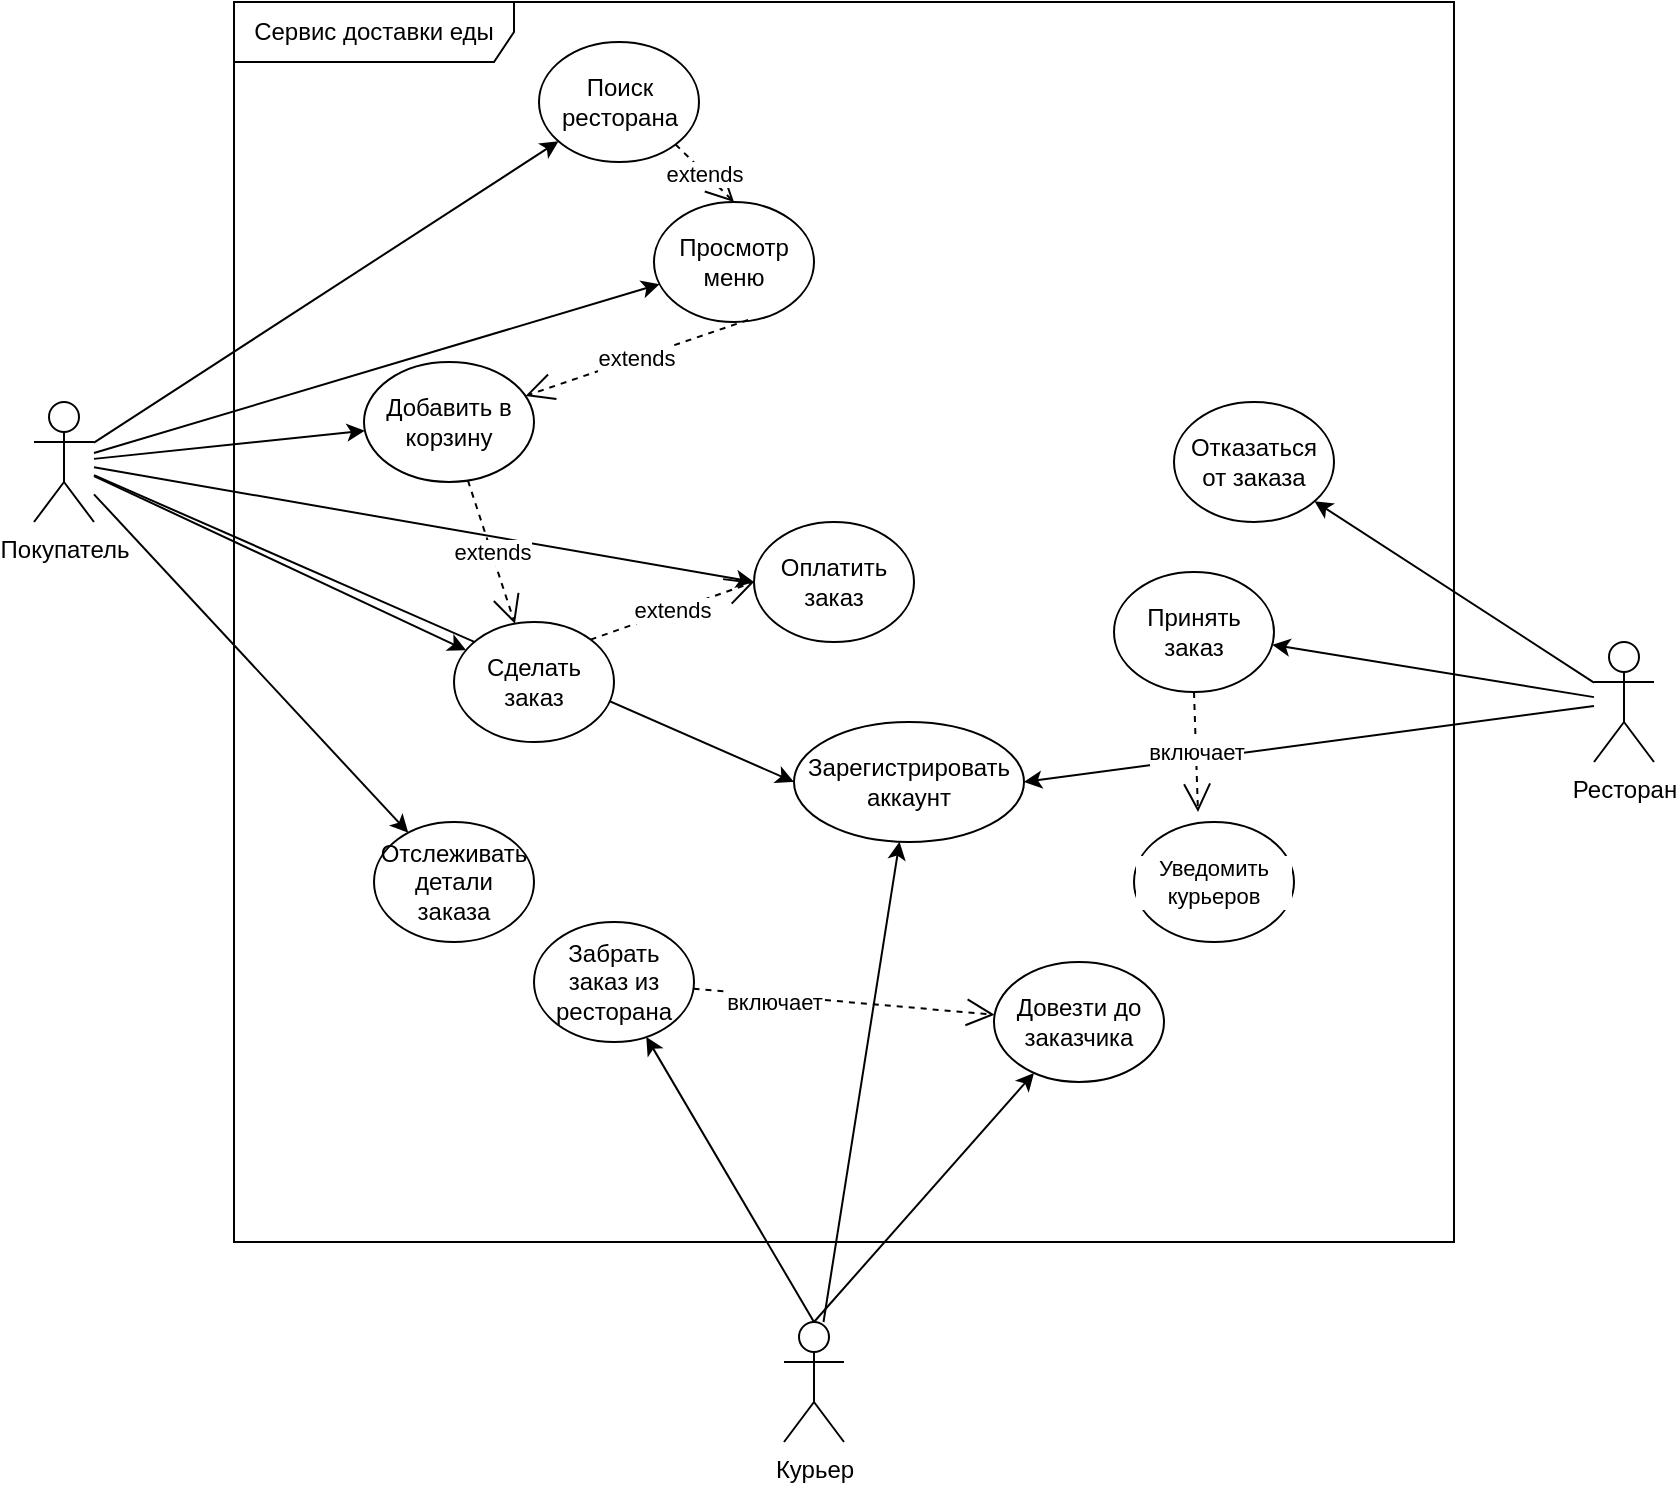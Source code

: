<mxfile version="24.3.1" type="device">
  <diagram name="Page-1" id="7R2a8si4E6ccmVrCkLdH">
    <mxGraphModel dx="1690" dy="941" grid="1" gridSize="10" guides="1" tooltips="1" connect="1" arrows="1" fold="1" page="1" pageScale="1" pageWidth="850" pageHeight="1100" math="0" shadow="0">
      <root>
        <mxCell id="0" />
        <mxCell id="1" parent="0" />
        <mxCell id="QOFDVZgyRsEB73rrlBwC-34" style="rounded=0;orthogonalLoop=1;jettySize=auto;html=1;" edge="1" parent="1" source="QOFDVZgyRsEB73rrlBwC-1" target="QOFDVZgyRsEB73rrlBwC-9">
          <mxGeometry relative="1" as="geometry" />
        </mxCell>
        <mxCell id="QOFDVZgyRsEB73rrlBwC-36" style="rounded=0;orthogonalLoop=1;jettySize=auto;html=1;" edge="1" parent="1" source="QOFDVZgyRsEB73rrlBwC-1" target="QOFDVZgyRsEB73rrlBwC-7">
          <mxGeometry relative="1" as="geometry" />
        </mxCell>
        <mxCell id="QOFDVZgyRsEB73rrlBwC-38" style="edgeStyle=none;rounded=0;orthogonalLoop=1;jettySize=auto;html=1;strokeColor=default;align=center;verticalAlign=middle;fontFamily=Helvetica;fontSize=11;fontColor=default;labelBackgroundColor=default;endArrow=classic;" edge="1" parent="1" source="QOFDVZgyRsEB73rrlBwC-1" target="QOFDVZgyRsEB73rrlBwC-6">
          <mxGeometry relative="1" as="geometry" />
        </mxCell>
        <mxCell id="QOFDVZgyRsEB73rrlBwC-39" style="edgeStyle=none;rounded=0;orthogonalLoop=1;jettySize=auto;html=1;entryX=0;entryY=0.5;entryDx=0;entryDy=0;strokeColor=default;align=center;verticalAlign=middle;fontFamily=Helvetica;fontSize=11;fontColor=default;labelBackgroundColor=default;endArrow=classic;" edge="1" parent="1" source="QOFDVZgyRsEB73rrlBwC-1" target="QOFDVZgyRsEB73rrlBwC-12">
          <mxGeometry relative="1" as="geometry" />
        </mxCell>
        <mxCell id="QOFDVZgyRsEB73rrlBwC-41" style="edgeStyle=none;rounded=0;orthogonalLoop=1;jettySize=auto;html=1;strokeColor=default;align=center;verticalAlign=middle;fontFamily=Helvetica;fontSize=11;fontColor=default;labelBackgroundColor=default;endArrow=classic;" edge="1" parent="1" source="QOFDVZgyRsEB73rrlBwC-1" target="QOFDVZgyRsEB73rrlBwC-10">
          <mxGeometry relative="1" as="geometry" />
        </mxCell>
        <mxCell id="QOFDVZgyRsEB73rrlBwC-42" style="edgeStyle=none;rounded=0;orthogonalLoop=1;jettySize=auto;html=1;strokeColor=default;align=center;verticalAlign=middle;fontFamily=Helvetica;fontSize=11;fontColor=default;labelBackgroundColor=default;endArrow=classic;" edge="1" parent="1" source="QOFDVZgyRsEB73rrlBwC-1" target="QOFDVZgyRsEB73rrlBwC-11">
          <mxGeometry relative="1" as="geometry" />
        </mxCell>
        <mxCell id="QOFDVZgyRsEB73rrlBwC-43" style="edgeStyle=none;rounded=0;orthogonalLoop=1;jettySize=auto;html=1;entryX=0;entryY=0.5;entryDx=0;entryDy=0;strokeColor=default;align=center;verticalAlign=middle;fontFamily=Helvetica;fontSize=11;fontColor=default;labelBackgroundColor=default;endArrow=classic;" edge="1" parent="1" source="QOFDVZgyRsEB73rrlBwC-1" target="QOFDVZgyRsEB73rrlBwC-14">
          <mxGeometry relative="1" as="geometry" />
        </mxCell>
        <mxCell id="QOFDVZgyRsEB73rrlBwC-1" value="Покупатель" style="shape=umlActor;verticalLabelPosition=bottom;verticalAlign=top;html=1;outlineConnect=0;" vertex="1" parent="1">
          <mxGeometry x="10" y="220" width="30" height="60" as="geometry" />
        </mxCell>
        <mxCell id="QOFDVZgyRsEB73rrlBwC-33" style="rounded=0;orthogonalLoop=1;jettySize=auto;html=1;entryX=1;entryY=0.5;entryDx=0;entryDy=0;" edge="1" parent="1" source="QOFDVZgyRsEB73rrlBwC-3" target="QOFDVZgyRsEB73rrlBwC-12">
          <mxGeometry relative="1" as="geometry" />
        </mxCell>
        <mxCell id="QOFDVZgyRsEB73rrlBwC-44" style="edgeStyle=none;rounded=0;orthogonalLoop=1;jettySize=auto;html=1;strokeColor=default;align=center;verticalAlign=middle;fontFamily=Helvetica;fontSize=11;fontColor=default;labelBackgroundColor=default;endArrow=classic;" edge="1" parent="1" source="QOFDVZgyRsEB73rrlBwC-3" target="QOFDVZgyRsEB73rrlBwC-15">
          <mxGeometry relative="1" as="geometry" />
        </mxCell>
        <mxCell id="QOFDVZgyRsEB73rrlBwC-45" style="edgeStyle=none;rounded=0;orthogonalLoop=1;jettySize=auto;html=1;strokeColor=default;align=center;verticalAlign=middle;fontFamily=Helvetica;fontSize=11;fontColor=default;labelBackgroundColor=default;endArrow=classic;" edge="1" parent="1" source="QOFDVZgyRsEB73rrlBwC-3" target="QOFDVZgyRsEB73rrlBwC-13">
          <mxGeometry relative="1" as="geometry" />
        </mxCell>
        <mxCell id="QOFDVZgyRsEB73rrlBwC-3" value="Ресторан" style="shape=umlActor;verticalLabelPosition=bottom;verticalAlign=top;html=1;outlineConnect=0;" vertex="1" parent="1">
          <mxGeometry x="790" y="340" width="30" height="60" as="geometry" />
        </mxCell>
        <mxCell id="QOFDVZgyRsEB73rrlBwC-21" style="rounded=0;orthogonalLoop=1;jettySize=auto;html=1;exitX=0.5;exitY=0;exitDx=0;exitDy=0;exitPerimeter=0;" edge="1" parent="1" source="QOFDVZgyRsEB73rrlBwC-4" target="QOFDVZgyRsEB73rrlBwC-16">
          <mxGeometry relative="1" as="geometry" />
        </mxCell>
        <mxCell id="QOFDVZgyRsEB73rrlBwC-23" style="rounded=0;orthogonalLoop=1;jettySize=auto;html=1;exitX=0.5;exitY=0;exitDx=0;exitDy=0;exitPerimeter=0;" edge="1" parent="1" source="QOFDVZgyRsEB73rrlBwC-4" target="QOFDVZgyRsEB73rrlBwC-17">
          <mxGeometry relative="1" as="geometry" />
        </mxCell>
        <mxCell id="QOFDVZgyRsEB73rrlBwC-35" style="rounded=0;orthogonalLoop=1;jettySize=auto;html=1;" edge="1" parent="1" source="QOFDVZgyRsEB73rrlBwC-4" target="QOFDVZgyRsEB73rrlBwC-12">
          <mxGeometry relative="1" as="geometry" />
        </mxCell>
        <mxCell id="QOFDVZgyRsEB73rrlBwC-4" value="Курьер" style="shape=umlActor;verticalLabelPosition=bottom;verticalAlign=top;html=1;outlineConnect=0;" vertex="1" parent="1">
          <mxGeometry x="385" y="680" width="30" height="60" as="geometry" />
        </mxCell>
        <mxCell id="QOFDVZgyRsEB73rrlBwC-6" value="Отслеживать детали заказа" style="ellipse;whiteSpace=wrap;html=1;" vertex="1" parent="1">
          <mxGeometry x="180" y="430" width="80" height="60" as="geometry" />
        </mxCell>
        <mxCell id="QOFDVZgyRsEB73rrlBwC-7" value="Просмотр меню " style="ellipse;whiteSpace=wrap;html=1;" vertex="1" parent="1">
          <mxGeometry x="320" y="120" width="80" height="60" as="geometry" />
        </mxCell>
        <mxCell id="QOFDVZgyRsEB73rrlBwC-9" value="Поиск ресторана" style="ellipse;whiteSpace=wrap;html=1;" vertex="1" parent="1">
          <mxGeometry x="262.5" y="40" width="80" height="60" as="geometry" />
        </mxCell>
        <mxCell id="QOFDVZgyRsEB73rrlBwC-10" value="Добавить в корзину" style="ellipse;whiteSpace=wrap;html=1;" vertex="1" parent="1">
          <mxGeometry x="175" y="200" width="85" height="60" as="geometry" />
        </mxCell>
        <mxCell id="QOFDVZgyRsEB73rrlBwC-11" value="Сделать заказ" style="ellipse;whiteSpace=wrap;html=1;" vertex="1" parent="1">
          <mxGeometry x="220" y="330" width="80" height="60" as="geometry" />
        </mxCell>
        <mxCell id="QOFDVZgyRsEB73rrlBwC-12" value="Зарегистрировать аккаунт" style="ellipse;whiteSpace=wrap;html=1;" vertex="1" parent="1">
          <mxGeometry x="390" y="380" width="115" height="60" as="geometry" />
        </mxCell>
        <mxCell id="QOFDVZgyRsEB73rrlBwC-13" value="Принять заказ" style="ellipse;whiteSpace=wrap;html=1;" vertex="1" parent="1">
          <mxGeometry x="550" y="305" width="80" height="60" as="geometry" />
        </mxCell>
        <mxCell id="QOFDVZgyRsEB73rrlBwC-14" value="Оплатить заказ" style="ellipse;whiteSpace=wrap;html=1;" vertex="1" parent="1">
          <mxGeometry x="370" y="280" width="80" height="60" as="geometry" />
        </mxCell>
        <mxCell id="QOFDVZgyRsEB73rrlBwC-15" value="Отказаться от заказа" style="ellipse;whiteSpace=wrap;html=1;" vertex="1" parent="1">
          <mxGeometry x="580" y="220" width="80" height="60" as="geometry" />
        </mxCell>
        <mxCell id="QOFDVZgyRsEB73rrlBwC-16" value="Забрать заказ из ресторана" style="ellipse;whiteSpace=wrap;html=1;" vertex="1" parent="1">
          <mxGeometry x="260" y="480" width="80" height="60" as="geometry" />
        </mxCell>
        <mxCell id="QOFDVZgyRsEB73rrlBwC-17" value="Довезти до заказчика" style="ellipse;whiteSpace=wrap;html=1;" vertex="1" parent="1">
          <mxGeometry x="490" y="500" width="85" height="60" as="geometry" />
        </mxCell>
        <mxCell id="QOFDVZgyRsEB73rrlBwC-26" value="Сервис доставки еды" style="shape=umlFrame;whiteSpace=wrap;html=1;pointerEvents=0;width=140;height=30;" vertex="1" parent="1">
          <mxGeometry x="110" y="20" width="610" height="620" as="geometry" />
        </mxCell>
        <mxCell id="QOFDVZgyRsEB73rrlBwC-27" value="включает" style="endArrow=open;endSize=12;dashed=1;html=1;rounded=0;" edge="1" parent="1" source="QOFDVZgyRsEB73rrlBwC-16" target="QOFDVZgyRsEB73rrlBwC-17">
          <mxGeometry x="-0.462" y="-3" width="160" relative="1" as="geometry">
            <mxPoint x="400" y="390" as="sourcePoint" />
            <mxPoint x="507.33" y="413.14" as="targetPoint" />
            <mxPoint as="offset" />
          </mxGeometry>
        </mxCell>
        <mxCell id="QOFDVZgyRsEB73rrlBwC-46" value="Уведомить курьеров" style="ellipse;whiteSpace=wrap;html=1;fontFamily=Helvetica;fontSize=11;fontColor=default;labelBackgroundColor=default;" vertex="1" parent="1">
          <mxGeometry x="560" y="430" width="80" height="60" as="geometry" />
        </mxCell>
        <mxCell id="QOFDVZgyRsEB73rrlBwC-47" value="включает" style="endArrow=open;endSize=12;dashed=1;html=1;rounded=0;strokeColor=default;align=center;verticalAlign=middle;fontFamily=Helvetica;fontSize=11;fontColor=default;labelBackgroundColor=default;exitX=0.5;exitY=1;exitDx=0;exitDy=0;entryX=0.4;entryY=-0.083;entryDx=0;entryDy=0;entryPerimeter=0;" edge="1" parent="1" source="QOFDVZgyRsEB73rrlBwC-13" target="QOFDVZgyRsEB73rrlBwC-46">
          <mxGeometry width="160" relative="1" as="geometry">
            <mxPoint x="360" y="450" as="sourcePoint" />
            <mxPoint x="520" y="450" as="targetPoint" />
          </mxGeometry>
        </mxCell>
        <mxCell id="QOFDVZgyRsEB73rrlBwC-50" value="extends" style="endArrow=open;endSize=12;dashed=1;html=1;rounded=0;strokeColor=default;align=center;verticalAlign=middle;fontFamily=Helvetica;fontSize=11;fontColor=default;labelBackgroundColor=default;exitX=1;exitY=1;exitDx=0;exitDy=0;entryX=0.5;entryY=0;entryDx=0;entryDy=0;" edge="1" parent="1" source="QOFDVZgyRsEB73rrlBwC-9" target="QOFDVZgyRsEB73rrlBwC-7">
          <mxGeometry width="160" relative="1" as="geometry">
            <mxPoint x="240" y="390" as="sourcePoint" />
            <mxPoint x="230" y="140" as="targetPoint" />
          </mxGeometry>
        </mxCell>
        <mxCell id="QOFDVZgyRsEB73rrlBwC-51" value="extends" style="endArrow=open;endSize=12;dashed=1;html=1;rounded=0;strokeColor=default;align=center;verticalAlign=middle;fontFamily=Helvetica;fontSize=11;fontColor=default;labelBackgroundColor=default;exitX=0.588;exitY=0.983;exitDx=0;exitDy=0;exitPerimeter=0;" edge="1" parent="1" source="QOFDVZgyRsEB73rrlBwC-7" target="QOFDVZgyRsEB73rrlBwC-10">
          <mxGeometry width="160" relative="1" as="geometry">
            <mxPoint x="240" y="390" as="sourcePoint" />
            <mxPoint x="400" y="390" as="targetPoint" />
          </mxGeometry>
        </mxCell>
        <mxCell id="QOFDVZgyRsEB73rrlBwC-52" value="extends" style="endArrow=open;endSize=12;dashed=1;html=1;rounded=0;strokeColor=default;align=center;verticalAlign=middle;fontFamily=Helvetica;fontSize=11;fontColor=default;labelBackgroundColor=default;" edge="1" parent="1" source="QOFDVZgyRsEB73rrlBwC-10" target="QOFDVZgyRsEB73rrlBwC-11">
          <mxGeometry x="0.004" width="160" relative="1" as="geometry">
            <mxPoint x="240" y="390" as="sourcePoint" />
            <mxPoint x="400" y="390" as="targetPoint" />
            <mxPoint as="offset" />
          </mxGeometry>
        </mxCell>
        <mxCell id="QOFDVZgyRsEB73rrlBwC-53" value="extends" style="endArrow=open;endSize=12;dashed=1;html=1;rounded=0;strokeColor=default;align=center;verticalAlign=middle;fontFamily=Helvetica;fontSize=11;fontColor=default;labelBackgroundColor=default;entryX=0;entryY=0.5;entryDx=0;entryDy=0;exitX=1;exitY=0;exitDx=0;exitDy=0;" edge="1" parent="1" source="QOFDVZgyRsEB73rrlBwC-11" target="QOFDVZgyRsEB73rrlBwC-14">
          <mxGeometry width="160" relative="1" as="geometry">
            <mxPoint x="300" y="340" as="sourcePoint" />
            <mxPoint x="400" y="390" as="targetPoint" />
          </mxGeometry>
        </mxCell>
      </root>
    </mxGraphModel>
  </diagram>
</mxfile>
